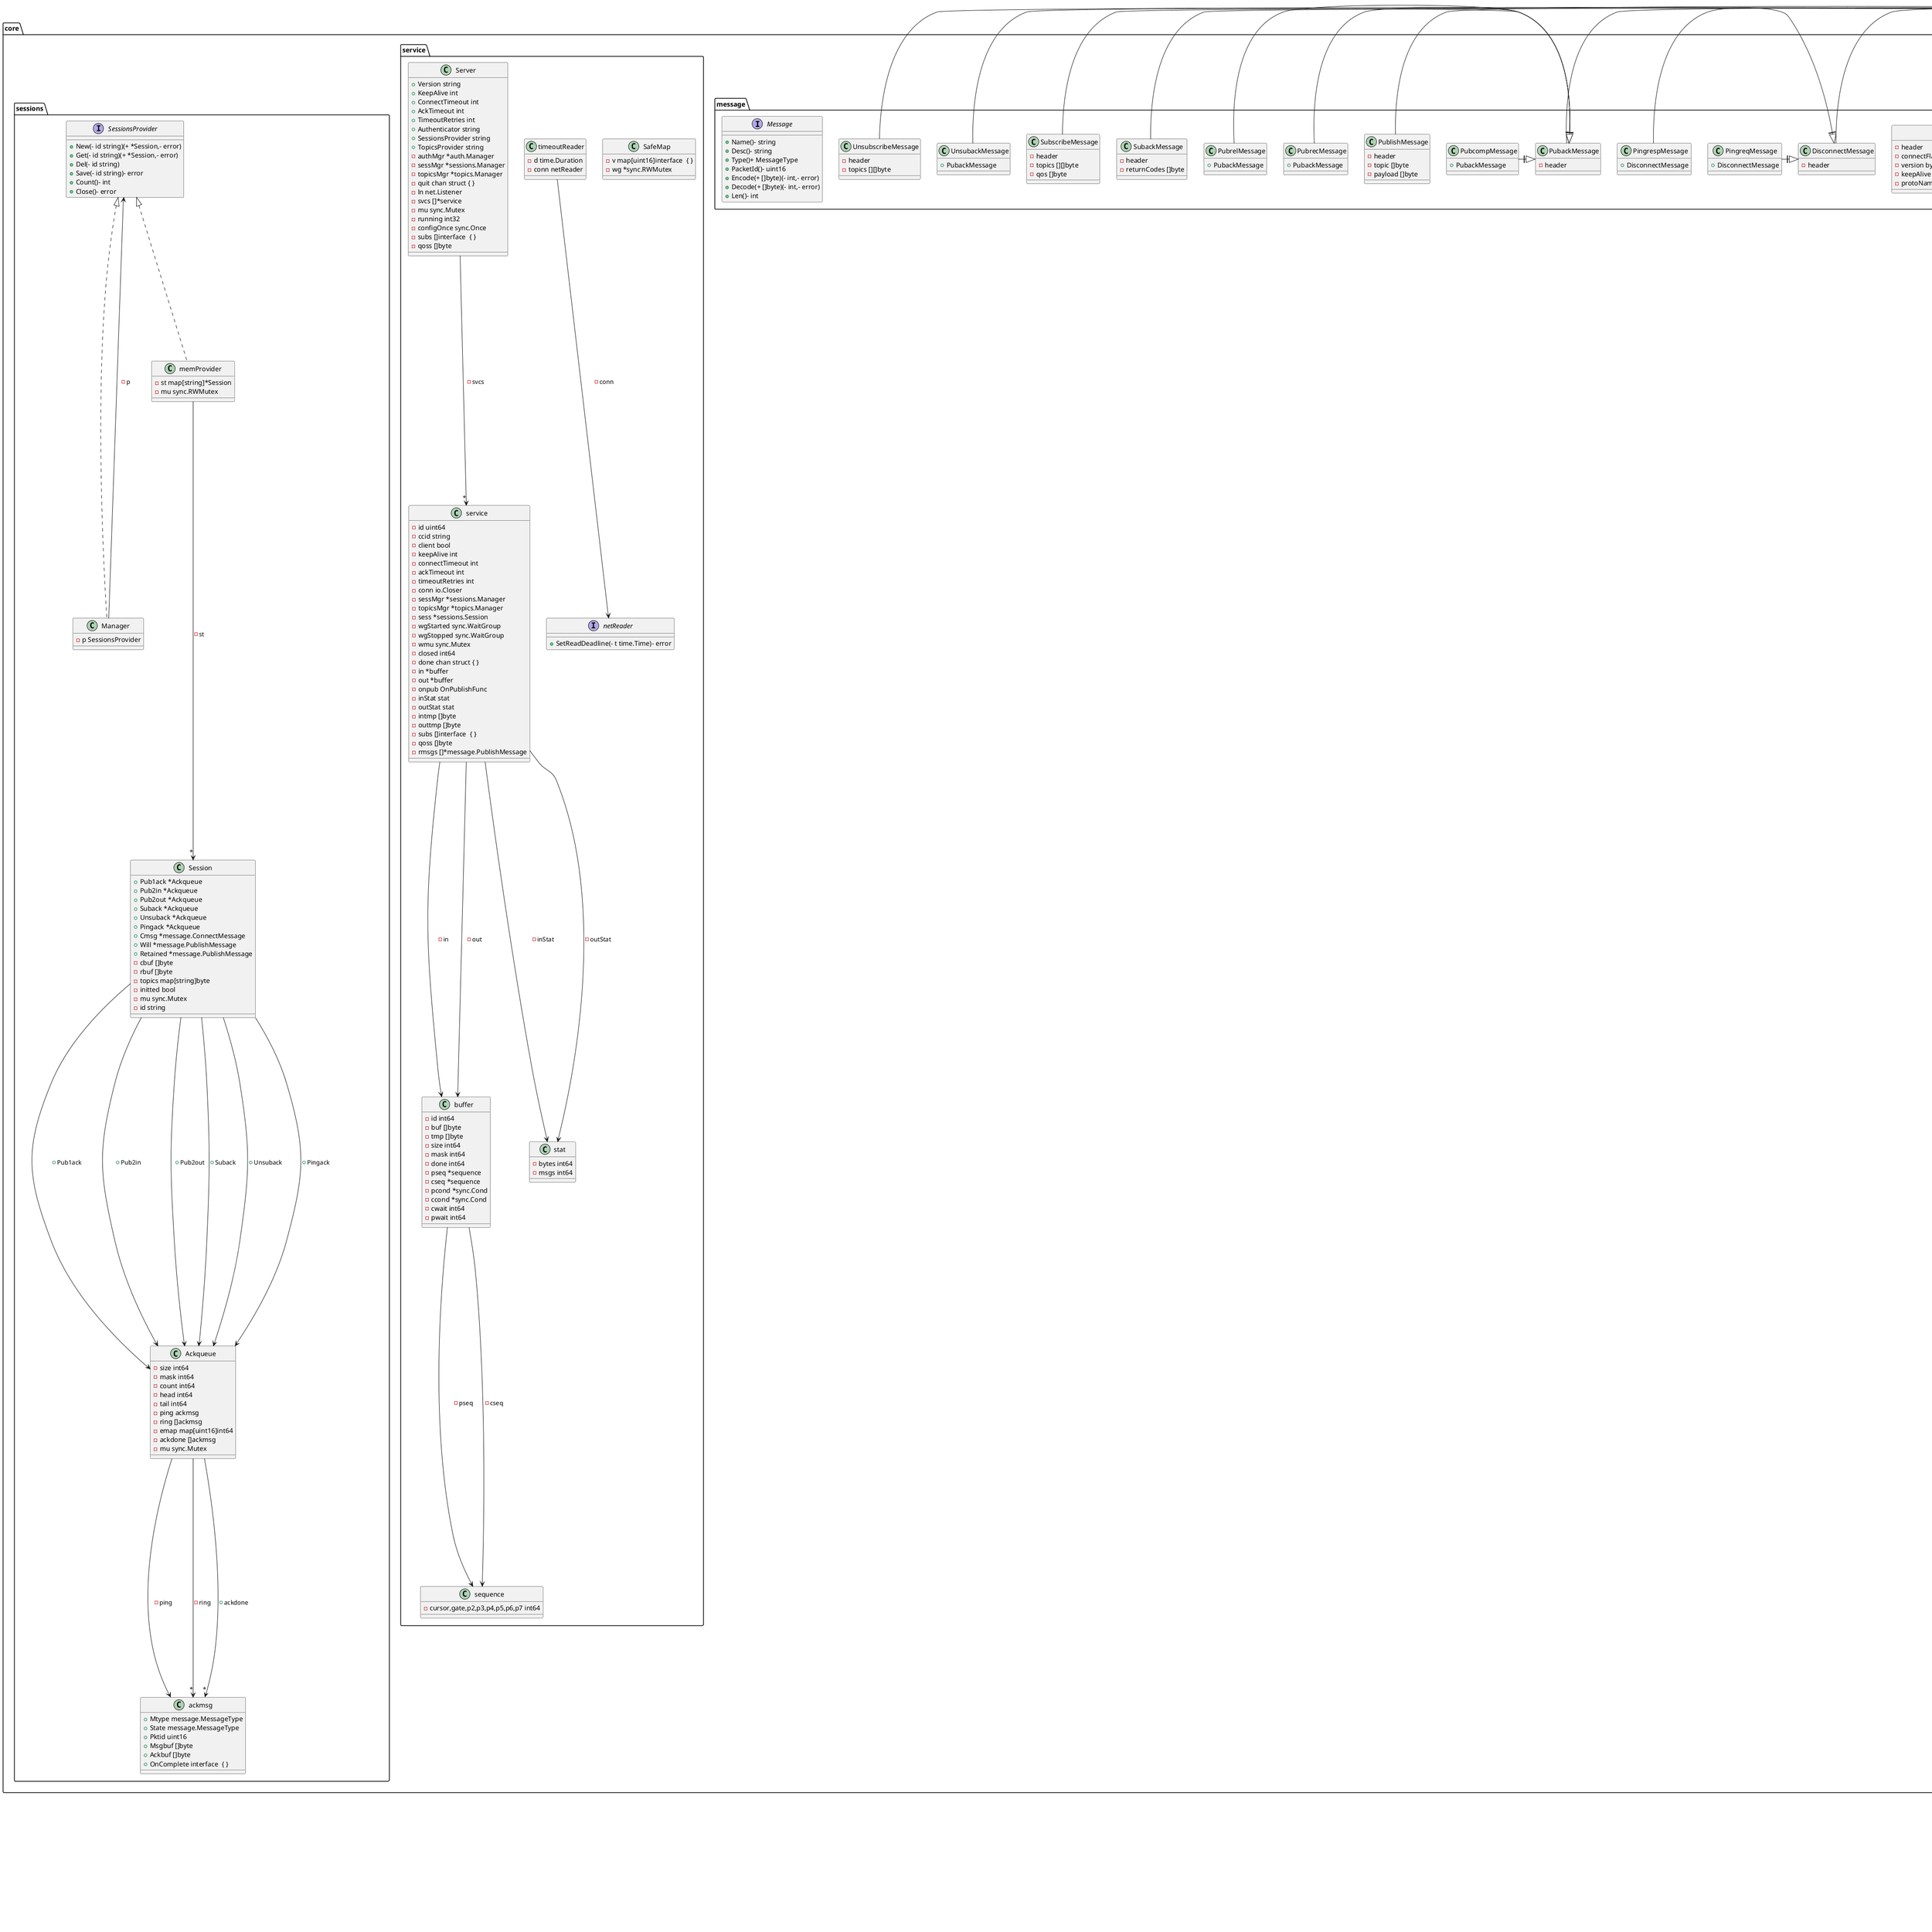 @startuml
namespace core {}
namespace store {}
namespace logger {}
namespace corev5 {}
namespace core.topics {}
namespace core.cluster {}
namespace corev5.authv5 {}
namespace corev5.topicsv5 {}
namespace config {
 class SIConfig {
  + ServerVersion string
  + Log Log
  + Broker Broker
  + Cluster Cluster
  + DefaultConfig DefaultConfig
  + Store Store
  + PProf PProf
} 
}
namespace config {
 class Log {
  + Level string
} 
}
namespace config {
 class PProf {
  + Open bool
  + Port int64
} 
}
namespace config {
 class Broker {
  + TcpAddr string
  + TcpTLSOpen bool
  + WsAddr string
  + WsPath string
  + WssAddr string
  + WssCertPath string
  + WssKeyPath string
  + Ca string
} 
}
namespace config {
 class Cluster {
  + Enabled bool
  + ClusterName string
  + ClusterHost string
  + ClusterPort int
  + ClusterTLS bool
  + ServerCertFile string
  + ServerKeyFile string
  + ClientCertFile string
  + ClientKeyFile string
} 
}
namespace config {
 class Connect {
  + Keepalive int
  + WriteTimeout int
  + ConnectTimeout int
  + AckTimeout int
  + TimeoutRetries int
} 
}
namespace config {
 class Provider {
  + SessionsProvider string
  + TopicsProvider string
  + Authenticator string
} 
}
namespace config {
 class DefaultConfig {
  + Connect Connect
  + Provider Provider
  + Auth Auth
  + Server Server
} 
}
namespace config {
 class Auth {
  + Allows []string
} 
}
namespace config {
 class Server {
  + Redirects []string
  + RedirectOpen bool
  + RedirectIsForEver bool
} 
}
namespace config {
 class Mysql {
  + Source string
  + PoolSize int
} 
}
namespace config {
 class Redis {
  + Source string
  + Db int
  + PoolSize int
} 
}
namespace config {
 class Store {
  + Mysql Mysql
  + Redis Redis
} 
}
namespace core.auth {
 class Manager {
  - p Authenticator
} 
}
namespace core.message {
 class ConnackMessage {
  - header
  - sessionPresent bool
  - returnCode ConnackCode
} 
}
namespace core.message {
 class ConnectMessage {
  - header
  - connectFlags byte
  - version byte
  - keepAlive uint16
  - protoName,clientId,willTopic,willMessage,username,password []byte
} 
}
namespace core.message {
 class DisconnectMessage {
  - header
} 
}
namespace core.message {
 class header {
  - remlen int32
  - mtypeflags []byte
  - packetId []byte
  - dbuf []byte
  - dirty bool
} 
}
namespace core.message {
 class PingreqMessage {
  + DisconnectMessage
} 
}
namespace core.message {
 class PingrespMessage {
  + DisconnectMessage
} 
}
namespace core.message {
 class PubackMessage {
  - header
} 
}
namespace core.message {
 class PubcompMessage {
  + PubackMessage
} 
}
namespace core.message {
 class PublishMessage {
  - header
  - topic []byte
  - payload []byte
} 
}
namespace core.message {
 class PubrecMessage {
  + PubackMessage
} 
}
namespace core.message {
 class PubrelMessage {
  + PubackMessage
} 
}
namespace core.message {
 class SubackMessage {
  - header
  - returnCodes []byte
} 
}
namespace core.message {
 class SubscribeMessage {
  - header
  - topics [][]byte
  - qos []byte
} 
}
namespace core.message {
 class UnsubackMessage {
  + PubackMessage
} 
}
namespace core.message {
 class UnsubscribeMessage {
  - header
  - topics [][]byte
} 
}
namespace core.service {
 class sequence {
  - cursor,gate,p2,p3,p4,p5,p6,p7 int64
} 
}
namespace core.service {
 class buffer {
  - id int64
  - buf []byte
  - tmp []byte
  - size int64
  - mask int64
  - done int64
  - pseq *sequence
  - cseq *sequence
  - pcond *sync.Cond
  - ccond *sync.Cond
  - cwait int64
  - pwait int64
} 
}
namespace core.service {
 class SafeMap {
  - v map[uint16]interface  { }
  - wg *sync.RWMutex
} 
}
namespace core.service {
 class timeoutReader {
  - d time.Duration
  - conn netReader
} 
}
namespace core.service {
 class Server {
  + Version string
  + KeepAlive int
  + ConnectTimeout int
  + AckTimeout int
  + TimeoutRetries int
  + Authenticator string
  + SessionsProvider string
  + TopicsProvider string
  - authMgr *auth.Manager
  - sessMgr *sessions.Manager
  - topicsMgr *topics.Manager
  - quit chan struct { }
  - ln net.Listener
  - svcs []*service
  - mu sync.Mutex
  - running int32
  - configOnce sync.Once
  - subs []interface  { }
  - qoss []byte
} 
}
namespace core.service {
 class stat {
  - bytes int64
  - msgs int64
} 
}
namespace core.service {
 class service {
  - id uint64
  - ccid string
  - client bool
  - keepAlive int
  - connectTimeout int
  - ackTimeout int
  - timeoutRetries int
  - conn io.Closer
  - sessMgr *sessions.Manager
  - topicsMgr *topics.Manager
  - sess *sessions.Session
  - wgStarted sync.WaitGroup
  - wgStopped sync.WaitGroup
  - wmu sync.Mutex
  - closed int64
  - done chan struct { }
  - in *buffer
  - out *buffer
  - onpub OnPublishFunc
  - inStat stat
  - outStat stat
  - intmp []byte
  - outtmp []byte
  - subs []interface  { }
  - qoss []byte
  - rmsgs []*message.PublishMessage
} 
}
namespace core.sessions {
 class ackmsg {
  + Mtype message.MessageType
  + State message.MessageType
  + Pktid uint16
  + Msgbuf []byte
  + Ackbuf []byte
  + OnComplete interface  { }
} 
}
namespace core.sessions {
 class Ackqueue {
  - size int64
  - mask int64
  - count int64
  - head int64
  - tail int64
  - ping ackmsg
  - ring []ackmsg
  - emap map[uint16]int64
  - ackdone []ackmsg
  - mu sync.Mutex
} 
}
namespace core.sessions {
 class memProvider {
  - st map[string]*Session
  - mu sync.RWMutex
} 
}
namespace core.sessions {
 class Session {
  + Pub1ack *Ackqueue
  + Pub2in *Ackqueue
  + Pub2out *Ackqueue
  + Suback *Ackqueue
  + Unsuback *Ackqueue
  + Pingack *Ackqueue
  + Cmsg *message.ConnectMessage
  + Will *message.PublishMessage
  + Retained *message.PublishMessage
  - cbuf []byte
  - rbuf []byte
  - topics map[string]byte
  - initted bool
  - mu sync.Mutex
  - id string
} 
}
namespace core.sessions {
 class Manager {
  - p SessionsProvider
} 
}
namespace core.topics {
 class memTopics {
  - smu sync.RWMutex
  - sroot *snode
  - rmu sync.RWMutex
  - rroot *rnode
  - share share.ShareTopicsProvider
  - sys sys.SysTopicsProvider
} 
}
namespace core.topics {
 class snode {
  - subs []interface  { }
  - qos []byte
  - snodes map[string]*snode
} 
}
namespace core.topics {
 class rnode {
  - msg *message.PublishMessage
  - buf []byte
  - rnodes map[string]*rnode
} 
}
namespace core.topics.share {
 class memTopics {
  - smu sync.RWMutex
  - sroot *snode
  - rmu sync.RWMutex
  - rroot *rnode
} 
}
namespace core.topics.share {
 class sins {
  - subs []interface  { }
  - qos []byte
} 
}
namespace core.topics.share {
 class snode {
  - shares map[string]*sins
  - snodes map[string]*snode
} 
}
namespace core.topics.share {
 class rnode {
  - msg *message.PublishMessage
  - buf []byte
  - rnodes map[string]*rnode
} 
}
namespace core.topics.share {
 class Manager {
  - p ShareTopicsProvider
} 
}
namespace core.topics.sys {
 class memTopics {
  - smu sync.RWMutex
  - sroot *rSnode
  - rmu sync.RWMutex
  - rroot *rRnode
} 
}
namespace core.topics.sys {
 class rSnode {
  - subs []interface  { }
  - qos []byte
  - rsnodes map[string]*rSnode
} 
}
namespace core.topics.sys {
 class rRnode {
  - msg *message.PublishMessage
  - buf []byte
  - rrnodes map[string]*rRnode
} 
}
namespace core.topics.sys {
 class Manager {
  - p SysTopicsProvider
} 
}
namespace core.topics {
 class Manager {
  - p TopicsProvider
} 
}
namespace corev5.authv5 {
 class Manager {
  - p Authenticator
} 
}
namespace corev5.authv5.authplus {
 class Manager {
  - p AuthPlus
} 
}
namespace corev5.authv5.authplus {
 class defaultAuth {
  - i int
} 
}
namespace corev5.messagev5 {
 class AuthMessage {
  - header
  - reasonCode ReasonCode
  - propertiesLen uint32
  - authMethod []byte
  - authData []byte
  - reasonStr []byte
  - userProperty [][]byte
} 
}
namespace corev5.messagev5 {
 class ConnackMessage {
  - header
  - sessionPresent bool
  - reasonCode ReasonCode
  - propertiesLen uint32
  - sessionExpiryInterval uint32
  - receiveMaximum uint16
  - maxQos byte
  - retainAvailable byte
  - maxPacketSize uint32
  - assignedIdentifier []byte
  - topicAliasMax uint16
  - reasonStr []byte
  - userProperties [][]byte
  - wildcardSubscriptionAvailable byte
  - subscriptionIdentifierAvailable byte
  - sharedSubscriptionAvailable byte
  - serverKeepAlive uint16
  - responseInformation []byte
  - serverReference []byte
  - authMethod []byte
  - authData []byte
} 
}
namespace corev5.messagev5 {
 class ConnectMessage {
  - header
  - connectFlags byte
  - version byte
  - keepAlive uint16
  - protoName,clientId,willTopic,willMessage,username,password []byte
  - propertiesLen uint32
  - sessionExpiryInterval uint32
  - receiveMaximum uint16
  - maxPacketSize uint32
  - topicAliasMax uint16
  - requestRespInfo byte
  - requestProblemInfo byte
  - userProperty [][]byte
  - authMethod []byte
  - authData []byte
  - willPropertiesLen uint32
  - willDelayInterval uint32
  - payloadFormatIndicator byte
  - willMsgExpiryInterval uint32
  - contentType []byte
  - willUserProperty [][]byte
  - responseTopic []byte
  - correlationData []byte
} 
}
namespace corev5.messagev5 {
 class DisconnectMessage {
  - header
  - reasonCode ReasonCode
  - propertyLen uint32
  - sessionExpiryInterval uint32
  - reasonStr []byte
  - serverReference []byte
  - userProperty [][]byte
} 
}
namespace corev5.messagev5 {
 class header {
  - remlen int32
  - mtypeflags []byte
  - packetId []byte
  - dbuf []byte
  - dirty bool
} 
}
namespace corev5.messagev5 {
 class PingreqMessage {
  - header
} 
}
namespace corev5.messagev5 {
 class PingrespMessage {
  - header
} 
}
namespace corev5.messagev5 {
 class PubackMessage {
  - header
  - reasonCode ReasonCode
  - propertyLen uint32
  - reasonStr []byte
  - userProperty [][]byte
} 
}
namespace corev5.messagev5 {
 class PubcompMessage {
  + PubackMessage
} 
}
namespace corev5.messagev5 {
 class PublishMessage {
  - header
  - topic []byte
  - propertiesLen uint32
  - payloadFormatIndicator byte
  - messageExpiryInterval uint32
  - topicAlias uint16
  - responseTopic []byte
  - correlationData []byte
  - userProperty [][]byte
  - subscriptionIdentifier uint32
  - contentType []byte
  - payload []byte
} 
}
namespace corev5.messagev5 {
 class PubrecMessage {
  + PubackMessage
} 
}
namespace corev5.messagev5 {
 class PubrelMessage {
  + PubackMessage
} 
}
namespace corev5.messagev5 {
 class SubackMessage {
  - header
  - propertiesLen uint32
  - reasonStr []byte
  - userProperty [][]byte
  - reasonCodes []byte
} 
}
namespace corev5.messagev5 {
 class SubscribeMessage {
  - header
  - propertiesLen uint32
  - subscriptionIdentifier uint32
  - userProperty [][]byte
  - topics [][]byte
  - qos []byte
} 
}
namespace corev5.messagev5 {
 class UnsubackMessage {
  - header
  - propertyLen uint32
  - reasonStr []byte
  - userProperty [][]byte
  - reasonCodes []byte
} 
}
namespace corev5.messagev5 {
 class UnsubscribeMessage {
  - header
  - propertyLen uint32
  - userProperty [][]byte
  - topics [][]byte
} 
}
namespace corev5.model {
 class Session {
  - clientId string
  - status Status
  - offlineTime int64
} 
}
namespace corev5.model {
 class Subscription {
  - clientId string
  - qos int
  - topic string
} 
}
namespace corev5.servicev5 {
 class sequence {
  - cursor,gate,p2,p3,p4,p5,p6,p7 int64
} 
}
namespace corev5.servicev5 {
 class buffer {
  - id int64
  - buf []byte
  - tmp []byte
  - size int64
  - mask int64
  - done int64
  - pseq *sequence
  - cseq *sequence
  - pcond *sync.Cond
  - ccond *sync.Cond
  - cwait int64
  - pwait int64
} 
}
namespace corev5.servicev5 {
 class Client {
  + KeepAlive int
  + ConnectTimeout int
  + AuthPlus authplus.AuthPlus
  + AckTimeout int
  + TimeoutRetries int
  - svc *service
} 
}
namespace corev5.servicev5 {
 class SafeMap {
  - v map[uint16]interface  { }
  - wg *sync.RWMutex
} 
}
namespace corev5.servicev5 {
 class timeoutWriter {
  - d time.Duration
  - conn netWriter
} 
}
namespace corev5.servicev5 {
 class timeoutReader {
  - d time.Duration
  - conn netReader
} 
}
namespace corev5.servicev5 {
 class Server {
  + Version string
  + ConFig *config.SIConfig
  + KeepAlive int
  + WriteTimeout int
  + ConnectTimeout int
  + AckTimeout int
  + TimeoutRetries int
  + Authenticator string
  + SessionsProvider string
  + TopicsProvider string
  + AuthPlusProvider []string
  - authMgr *authv5.Manager
  - authPlusAllows map[string]*authplus.Manager
  - sessMgr *sessionsv5.Manager
  - topicsMgr *topicsv5.Manager
  - quit chan struct { }
  - ln net.Listener
  - svcs []*service
  - mu sync.Mutex
  - running int32
  - configOnce sync.Once
  - subs []interface  { }
  - qoss []byte
} 
}
namespace corev5.servicev5 {
 class stat {
  - bytes int64
  - msgs int64
} 
}
namespace corev5.servicev5 {
 class service {
  - id uint64
  - ccid string
  - client bool
  - keepAlive int
  - writeTimeout int
  - connectTimeout int
  - ackTimeout int
  - timeoutRetries int
  - conn io.Closer
  - sessMgr *sessionsv5.Manager
  - topicsMgr *topicsv5.Manager
  - sess sessionsv5.Session
  - wgStarted sync.WaitGroup
  - wgStopped sync.WaitGroup
  - wmu sync.Mutex
  - closed int64
  - done chan struct { }
  - in *buffer
  - out *buffer
  - onpub OnPublishFunc
  - inStat stat
  - outStat stat
  - intmp []byte
  - outtmp []byte
  - subs []interface  { }
  - qoss []byte
  - rmsgs []*messagev5.PublishMessage
} 
}
namespace corev5.sessionsv5 {
 class ackmsg {
  + Mtype messagev5.MessageType
  + State messagev5.MessageType
  + Pktid uint16
  + Msgbuf []byte
  + Ackbuf []byte
  + OnComplete interface  { }
} 
}
namespace corev5.sessionsv5 {
 class ackqueue {
  - size int64
  - mask int64
  - count int64
  - head int64
  - tail int64
  - ping ackmsg
  - ring []ackmsg
  - emap map[uint16]int64
  - ackdone []ackmsg
  - mu sync.Mutex
} 
}
namespace corev5.sessionsv5 {
 class memProvider {
  - st map[string]Session
  - mu sync.RWMutex
} 
}
namespace corev5.sessionsv5 {
 class session {
  - pub1ack Ackqueue
  - pub2in Ackqueue
  - pub2out Ackqueue
  - suback Ackqueue
  - unsuback Ackqueue
  - pingack Ackqueue
  - cmsg *messagev5.ConnectMessage
  - will *messagev5.PublishMessage
  - retained *messagev5.PublishMessage
  - cbuf []byte
  - rbuf []byte
  - topics map[string]byte
  - initted bool
  - mu sync.Mutex
  - id string
} 
}
namespace corev5.sessionsv5 {
 class Manager {
  - p SessionsProvider
} 
}
namespace corev5.topicsv5 {
 class memTopics {
  - smu sync.RWMutex
  - sroot *snode
  - rmu sync.RWMutex
  - rroot *rnode
  - share share.ShareTopicsProvider
  - sys sys.SysTopicsProvider
} 
}
namespace corev5.topicsv5 {
 class snode {
  - subs []interface  { }
  - qos []byte
  - snodes map[string]*snode
} 
}
namespace corev5.topicsv5 {
 class rnode {
  - msg *messagev5.PublishMessage
  - buf []byte
  - rnodes map[string]*rnode
} 
}
namespace corev5.topicsv5.share {
 class memTopics {
  - smu sync.RWMutex
  - sroot *snode
  - rmu sync.RWMutex
  - rroot *rnode
} 
}
namespace corev5.topicsv5.share {
 class sins {
  - subs []interface  { }
  - qos []byte
} 
}
namespace corev5.topicsv5.share {
 class snode {
  - shares map[string]*sins
  - snodes map[string]*snode
} 
}
namespace corev5.topicsv5.share {
 class rnode {
  - msg *messagev5.PublishMessage
  - buf []byte
  - rnodes map[string]*rnode
} 
}
namespace corev5.topicsv5.share {
 class Manager {
  - p ShareTopicsProvider
} 
}
namespace corev5.topicsv5.sys {
 class memTopics {
  - smu sync.RWMutex
  - sroot *rSnode
  - rmu sync.RWMutex
  - rroot *rRnode
} 
}
namespace corev5.topicsv5.sys {
 class rSnode {
  - subs []interface  { }
  - qos []byte
  - rsnodes map[string]*rSnode
} 
}
namespace corev5.topicsv5.sys {
 class rRnode {
  - msg *messagev5.PublishMessage
  - buf []byte
  - rrnodes map[string]*rRnode
} 
}
namespace corev5.topicsv5.sys {
 class Manager {
  - p SysTopicsProvider
} 
}
namespace corev5.topicsv5 {
 class Manager {
  - p TopicsProvider
} 
}
namespace logger {
 class buffer {
  - bytes.Buffer
  - tmp []byte
  - next *buffer
} 
}
namespace logger.logs {
 class AdamLog {
  - zap *zap.Logger
  + *zap.SugaredLogger
} 
}
namespace redis {
 class Redis {
  - rc redis.Conn
} 
}
namespace redis {
 class Group {
  - sync.Mutex
  - m map[string]*call
} 
}
namespace redis {
 class call {
  - wg sync.WaitGroup
  - val interface  { }
  - err error
  - released bool
  - dups int
  - chans []chan Result
} 
}
namespace redis {
 class Result {
  + Val interface  { }
  + Err error
  + Dups int
} 
}
namespace redis {
 class panicError {
  - err string
} 
}
namespace redis {
 class runtimeError {
  - err string
} 
}
namespace redis {
 class tn {
  - v *ShareNameInfo
  + *time.Timer
} 
}
namespace redis {
 class cacheInfo {
  - sync.RWMutex
  - global
} 
}
namespace redis {
 class ShareNameInfo {
  - sync.RWMutex
  + V map[string]map[string]int
  - t map[string]int
} 
}
namespace store.db {
 class mysqlSessionStore {
  - client *gorm.DB
} 
}
namespace store.po {
 class Pack {
  + Id uint64
  + ClientId string
  + PkId int
  + PTime int64
} 
}
namespace store.po {
 class PubMsg {
  + Id int64
  + ClientId string
  + PkId uint
  + MTypeFlags int
  + Topic string
  + PayloadFormatIndicator int8
  + MsgExpiryInterval uint64
  + TopicAlias uint
  + ResponseTopic string
  + CorrelationData string
  + UserProperty string
  + SubIdentifier int64
  + ContentType string
  + Payload string
  + PTime int64
} 
}
namespace store.po {
 class RetainMsg {
  + Id int64
  + ClientId string
  + PkId uint
  + MTypeFlags int
  + Topic string
  + PayloadFormatIndicator int8
  + MsgExpiryInterval uint64
  + TopicAlias uint
  + ResponseTopic string
  + CorrelationData string
  + UserProperty string
  + SubIdentifier int64
  + ContentType string
  + Payload string
  + RTime int64
} 
}
namespace store.po {
 class Sub {
  + Id uint64
  + ClientId string
  + Topic string
  + Qos uint8
  + SubIdentifier uint
  + STime int64
} 
}
namespace store.po {
 class WillMsg {
  + Id int64
  + ClientId string
  + PkId uint
  + MTypeFlags int
  + Topic string
  + PayloadFormatIndicator int8
  + MsgExpiryInterval uint64
  + TopicAlias uint
  + ResponseTopic string
  + CorrelationData string
  + UserProperty string
  + SubIdentifier int64
  + ContentType string
  + Payload string
  + OfflineTime int64
  + WTime int64
} 
}
namespace store.po {
 class Session {
  + Id uint64
  + ClientId string
  + Status uint8
  + OfflineTime int64
} 
}
namespace core.auth {
 interface Authenticator  {
  + Authenticate(- id string,- cred interface  { })- error
} 
}
namespace core.cluster.share_topic {
 interface ClusterShareTopicData  {
  + GetData()- interface  { }
  + SelectShare()- map[string][]string
} 
}
namespace core.cluster.share_topic {
 interface ShareTopic  {
  + SubShare(- topic,shareName,nodeName string)- bool
  + UnSubShare(- topic,shareName,nodeName string)- bool
  + GetTopicShare(- topic string)(+ ClusterShareTopicData,- error)
  + DelTopic(- topic string)- error
  + DelNode(- old map[string][]string,- nodeName string)- error
} 
}
namespace core.message {
 interface Message  {
  + Name()- string
  + Desc()- string
  + Type()+ MessageType
  + PacketId()- uint16
  + Encode(+ []byte)(- int,- error)
  + Decode(+ []byte)(- int,- error)
  + Len()- int
} 
}
namespace core.service {
 interface netReader  {
  + SetReadDeadline(- t time.Time)- error
} 
}
namespace core.sessions {
 interface SessionsProvider  {
  + New(- id string)(+ *Session,- error)
  + Get(- id string)(+ *Session,- error)
  + Del(- id string)
  + Save(- id string)- error
  + Count()- int
  + Close()- error
} 
}
namespace core.topics.share {
 interface ShareTopicsProvider  {
  + Subscribe(- topic,shareName []byte,- qos byte,- subscriber interface  { })(- byte,- error)
  + Unsubscribe(- topic,shareName []byte,- subscriber interface  { })- error
  + Subscribers(- topic,shareName []byte,- qos byte,- subs *[]interface  { },- qoss *[]byte)- error
  + AllSubInfo()(- map[string][]string,- error)
  + Retain(- msg *message.PublishMessage,- shareName []byte)- error
  + Retained(- topic,shareName []byte,- msgs *[]*message.PublishMessage)- error
  + Close()- error
} 
}
namespace core.topics.sys {
 interface SysTopicsProvider  {
  + Subscribe(- topic []byte,- qos byte,- subscriber interface  { })(- byte,- error)
  + Unsubscribe(- topic []byte,- subscriber interface  { })- error
  + Subscribers(- topic []byte,- qos byte,- subs *[]interface  { },- qoss *[]byte)- error
  + Retain(- msg *message.PublishMessage)- error
  + Retained(- topic []byte,- msgs *[]*message.PublishMessage)- error
  + Close()- error
} 
}
namespace core.topics {
 interface TopicsProvider  {
  + Subscribe(- topic []byte,- qos byte,- subscriber interface  { })(- byte,- error)
  + Unsubscribe(- topic []byte,- subscriber interface  { })- error
  + Subscribers(- topic []byte,- qos byte,- subs *[]interface  { },- qoss *[]byte,- svc bool,- shareName string,- onlyShare bool)- error
  + AllSubInfo()(- map[string][]string,- error)
  + Retain(- msg *message.PublishMessage)- error
  + Retained(- topic []byte,- msgs *[]*message.PublishMessage)- error
  + Close()- error
} 
}
namespace corev5.authv5 {
 interface Authenticator  {
  + Authenticate(- id string,- cred interface  { })- error
} 
}
namespace corev5.authv5.authplus {
 interface AuthPlus  {
  + Verify(- authData []byte)(- d []byte,- continueAuth bool,- err error)
} 
}
namespace corev5.messagev5 {
 interface Message  {
  + Name()- string
  + Desc()- string
  + Type()+ MessageType
  + PacketId()- uint16
  + Encode(+ []byte)(- int,- error)
  + Decode(+ []byte)(- int,- error)
  + Len()- int
} 
}
namespace corev5.servicev5 {
 interface netReader  {
  + SetReadDeadline(- t time.Time)- error
} 
}
namespace corev5.servicev5 {
 interface netWriter  {
  + SetWriteDeadline(- t time.Time)- error
} 
}
namespace corev5.sessionsv5 {
 interface Ackqueue  {
  + Wait(- msg messagev5.Message,- onComplete interface  { })- error
  + Ack(- msg messagev5.Message)- error
  + Acked()+ []ackmsg
  + SetCluserTag(- pktid uint16)- bool
  + Acked02()+ []ackmsg
} 
}
namespace corev5.sessionsv5 {
 interface Session  {
  + Init(- msg *messagev5.ConnectMessage)- error
  + Update(- msg *messagev5.ConnectMessage)- error
  + RetainMessage(- msg *messagev5.PublishMessage)- error
  + AddTopic(- topic string,- qos byte)- error
  + RemoveTopic(- topic string)- error
  + Topics()(+ []string,+ []byte,- error)
  + ID()- string
  + IDs()+ []byte
  + Cmsg()+ *messagev5.ConnectMessage
  + Will()+ *messagev5.PublishMessage
  + Retained()+ *messagev5.PublishMessage
  + Pub1ack()+ Ackqueue
  + Pub2in()+ Ackqueue
  + Pub2out()+ Ackqueue
  + Suback()+ Ackqueue
  + Unsuback()+ Ackqueue
  + Pingack()+ Ackqueue
} 
}
namespace corev5.sessionsv5 {
 interface SessionsProvider  {
  + New(- id string)(+ Session,- error)
  + Get(- id string)(+ Session,- error)
  + Del(- id string)
  + Save(- id string)- error
  + Count()- int
  + Close()- error
} 
}
namespace corev5.topicsv5.share {
 interface ShareTopicsProvider  {
  + Subscribe(- topic,shareName []byte,- qos byte,- subscriber interface  { })(- byte,- error)
  + Unsubscribe(- topic,shareName []byte,- subscriber interface  { })- error
  + Subscribers(- topic,shareName []byte,- qos byte,- subs *[]interface  { },- qoss *[]byte)- error
  + AllSubInfo()(- map[string][]string,- error)
  + Retain(- msg *messagev5.PublishMessage,- shareName []byte)- error
  + Retained(- topic,shareName []byte,- msgs *[]*messagev5.PublishMessage)- error
  + Close()- error
} 
}
namespace corev5.topicsv5.sys {
 interface SysTopicsProvider  {
  + Subscribe(- topic []byte,- qos byte,- subscriber interface  { })(- byte,- error)
  + Unsubscribe(- topic []byte,- subscriber interface  { })- error
  + Subscribers(- topic []byte,- qos byte,- subs *[]interface  { },- qoss *[]byte)- error
  + Retain(- msg *messagev5.PublishMessage)- error
  + Retained(- topic []byte,- msgs *[]*messagev5.PublishMessage)- error
  + Close()- error
} 
}
namespace corev5.topicsv5 {
 interface TopicsProvider  {
  + Subscribe(- topic []byte,- qos byte,- subscriber interface  { })(- byte,- error)
  + Unsubscribe(- topic []byte,- subscriber interface  { })- error
  + Subscribers(- topic []byte,- qos byte,- subs *[]interface  { },- qoss *[]byte,- svc bool,- shareName string,- onlyShare bool)- error
  + AllSubInfo()(- map[string][]string,- error)
  + Retain(- msg *messagev5.PublishMessage)- error
  + Retained(- topic []byte,- msgs *[]*messagev5.PublishMessage)- error
  + Close()- error
} 
}
namespace store {
 interface MessageStore  {
  + Start(- config config.SIConfig)- error
  + Stop()- error
  + StoreWillMessage(- clientId string,- message messagev5.Message)- error
  + ClearWillMessage(- clientId string)- error
  + GetWillMessage(- clientId string)(- messagev5.Message,- error)
  + StoreRetainMessage(- topic string,- message messagev5.Message)- error
  + ClearRetainMessage(- topic string)- error
  + GetRetainMessage(- topic string)(- messagev5.Message,- error)
  + GetAllRetainMsg()(+ []messagev5.Message,- error)
} 
}
namespace store {
 interface SessionStore  {
  + Start(- config config.SIConfig)- error
  + Stop()- error
  + GetSession(- clientId string)(- model.Session,- error)
  + StoreSession(- clientId string,- session model.Session)- error
  + ClearSession(- clientId string,- clearOfflineMsg bool)- error
  + StoreSubscription(- clientId string,- subscription model.Subscription)- error
  + DelSubscription(- client,topic string)- error
  + ClearSubscription(- clientId string)- error
  + GetSubscriptions(- clientId string)(+ []model.Subscription,- error)
  + CacheInflowMsg(- clientId string,- message messagev5.Message)- error
  + ReleaseInflowMsg(- clientId string,- msgId int64)(- messagev5.Message,- error)
  + GetAllInflowMsg(- clientId string)(+ []messagev5.Message,- error)
  + CacheOutflowMsg(- client string,- message messagev5.Message)- error
  + GetAllOutflowMsg(- clientId string)(- messagev5.Message,- error)
  + ReleaseOutflowMsg(- clientId string,- msgId int64)(- messagev5.Message,- error)
  + CacheOutflowSecMsgId(- clientId string,- msgId int64)- error
  + GetAllOutflowSecMsg(- clientId string)(+ []int64,- error)
  + ReleaseOutflowSecMsgId(- clientId string,- msgId int64)- error
  + StoreOfflineMsg(- clientId string,- message messagev5.Message)- error
  + GetAllOfflineMsg(- clientId string)(+ []messagev5.Message,- error)
  + ClearOfflineMsgs(- clientId string)- error
  + ClearOfflineMsgById(- clientId string,- msgIds []int64)- error
} 
}
config.SIConfig ---> config.Log : + Log
config.SIConfig ---> config.Broker : + Broker
config.SIConfig ---> config.Cluster : + Cluster
config.SIConfig ---> config.DefaultConfig : + DefaultConfig
config.SIConfig ---> config.Store : + Store
config.SIConfig ---> config.PProf : + PProf
config.DefaultConfig ---> config.Connect : + Connect
config.DefaultConfig ---> config.Provider : + Provider
config.DefaultConfig ---> config.Auth : + Auth
config.DefaultConfig ---> config.Server : + Server
config.Store ---> config.Mysql : + Mysql
config.Store ---> config.Redis : + Redis
core.message.ConnackMessage -||> core.message.header
core.message.ConnectMessage -||> core.message.header
core.message.DisconnectMessage -||> core.message.header
core.message.PingreqMessage -||> core.message.DisconnectMessage
core.message.PingrespMessage -||> core.message.DisconnectMessage
core.message.PubackMessage -||> core.message.header
core.message.PubcompMessage -||> core.message.PubackMessage
core.message.PublishMessage -||> core.message.header
core.message.PubrecMessage -||> core.message.PubackMessage
core.message.PubrelMessage -||> core.message.PubackMessage
core.message.SubackMessage -||> core.message.header
core.message.SubscribeMessage -||> core.message.header
core.message.UnsubackMessage -||> core.message.PubackMessage
core.message.UnsubscribeMessage -||> core.message.header
core.service.buffer ---> core.service.sequence : - pseq
core.service.buffer ---> core.service.sequence : - cseq
core.service.Server ---> "*" core.service.service : - svcs
core.service.service ---> core.service.buffer : - in
core.service.service ---> core.service.buffer : - out
core.service.service ---> core.service.stat : - inStat
core.service.service ---> core.service.stat : - outStat
core.sessions.Ackqueue ---> core.sessions.ackmsg : - ping
core.sessions.Ackqueue ---> "*" core.sessions.ackmsg : - ring
core.sessions.Ackqueue ---> "*" core.sessions.ackmsg : + ackdone
core.sessions.memProvider ---> "*" core.sessions.Session : - st
core.sessions.Session ---> core.sessions.Ackqueue : + Pub1ack
core.sessions.Session ---> core.sessions.Ackqueue : + Pub2in
core.sessions.Session ---> core.sessions.Ackqueue : + Pub2out
core.sessions.Session ---> core.sessions.Ackqueue : + Suback
core.sessions.Session ---> core.sessions.Ackqueue : + Unsuback
core.sessions.Session ---> core.sessions.Ackqueue : + Pingack
core.topics.memTopics ---> core.topics.snode : - sroot
core.topics.memTopics ---> core.topics.rnode : - rroot
core.topics.snode ---> "*" core.topics.snode : - snodes
core.topics.rnode ---> "*" core.topics.rnode : - rnodes
core.topics.share.memTopics ---> core.topics.share.snode : - sroot
core.topics.share.memTopics ---> core.topics.share.rnode : - rroot
core.topics.share.snode ---> "*" core.topics.share.sins : - shares
core.topics.share.snode ---> "*" core.topics.share.snode : - snodes
core.topics.share.rnode ---> "*" core.topics.share.rnode : - rnodes
core.topics.sys.memTopics ---> core.topics.sys.rSnode : - sroot
core.topics.sys.memTopics ---> core.topics.sys.rRnode : - rroot
core.topics.sys.rSnode ---> "*" core.topics.sys.rSnode : - rsnodes
core.topics.sys.rRnode ---> "*" core.topics.sys.rRnode : - rrnodes
corev5.messagev5.AuthMessage -||> corev5.messagev5.header
corev5.messagev5.ConnackMessage -||> corev5.messagev5.header
corev5.messagev5.ConnectMessage -||> corev5.messagev5.header
corev5.messagev5.DisconnectMessage -||> corev5.messagev5.header
corev5.messagev5.PingreqMessage -||> corev5.messagev5.header
corev5.messagev5.PingrespMessage -||> corev5.messagev5.header
corev5.messagev5.PubackMessage -||> corev5.messagev5.header
corev5.messagev5.PubcompMessage -||> corev5.messagev5.PubackMessage
corev5.messagev5.PublishMessage -||> corev5.messagev5.header
corev5.messagev5.PubrecMessage -||> corev5.messagev5.PubackMessage
corev5.messagev5.PubrelMessage -||> corev5.messagev5.PubackMessage
corev5.messagev5.SubackMessage -||> corev5.messagev5.header
corev5.messagev5.SubscribeMessage -||> corev5.messagev5.header
corev5.messagev5.UnsubackMessage -||> corev5.messagev5.header
corev5.messagev5.UnsubscribeMessage -||> corev5.messagev5.header
corev5.servicev5.buffer ---> corev5.servicev5.sequence : - pseq
corev5.servicev5.buffer ---> corev5.servicev5.sequence : - cseq
corev5.servicev5.Client ---> corev5.servicev5.service : - svc
corev5.servicev5.Server ---> "*" corev5.servicev5.service : - svcs
corev5.servicev5.service ---> corev5.servicev5.buffer : - in
corev5.servicev5.service ---> corev5.servicev5.buffer : - out
corev5.servicev5.service ---> corev5.servicev5.stat : - inStat
corev5.servicev5.service ---> corev5.servicev5.stat : - outStat
corev5.sessionsv5.ackqueue ---> corev5.sessionsv5.ackmsg : - ping
corev5.sessionsv5.ackqueue ---> "*" corev5.sessionsv5.ackmsg : - ring
corev5.sessionsv5.ackqueue ---> "*" corev5.sessionsv5.ackmsg : + ackdone
corev5.topicsv5.memTopics ---> corev5.topicsv5.snode : - sroot
corev5.topicsv5.memTopics ---> corev5.topicsv5.rnode : - rroot
corev5.topicsv5.snode ---> "*" corev5.topicsv5.snode : - snodes
corev5.topicsv5.rnode ---> "*" corev5.topicsv5.rnode : - rnodes
corev5.topicsv5.share.memTopics ---> corev5.topicsv5.share.snode : - sroot
corev5.topicsv5.share.memTopics ---> corev5.topicsv5.share.rnode : - rroot
corev5.topicsv5.share.snode ---> "*" corev5.topicsv5.share.sins : - shares
corev5.topicsv5.share.snode ---> "*" corev5.topicsv5.share.snode : - snodes
corev5.topicsv5.share.rnode ---> "*" corev5.topicsv5.share.rnode : - rnodes
corev5.topicsv5.sys.memTopics ---> corev5.topicsv5.sys.rSnode : - sroot
corev5.topicsv5.sys.memTopics ---> corev5.topicsv5.sys.rRnode : - rroot
corev5.topicsv5.sys.rSnode ---> "*" corev5.topicsv5.sys.rSnode : - rsnodes
corev5.topicsv5.sys.rRnode ---> "*" corev5.topicsv5.sys.rRnode : - rrnodes
logger.buffer ---> logger.buffer : - next
redis.Group ---> "*" redis.call : - m
redis.tn ---> redis.ShareNameInfo : - v
core.auth.Authenticator <|.. core.auth.Manager
core.auth.Authenticator <|.. corev5.authv5.Manager
core.sessions.SessionsProvider <|.. core.sessions.memProvider
core.sessions.SessionsProvider <|.. core.sessions.Manager
core.topics.share.ShareTopicsProvider <|.. core.topics.share.memTopics
core.topics.share.ShareTopicsProvider <|.. core.topics.share.Manager
core.topics.sys.SysTopicsProvider <|.. core.topics.sys.memTopics
core.topics.sys.SysTopicsProvider <|.. core.topics.sys.Manager
core.topics.TopicsProvider <|.. core.topics.memTopics
core.topics.TopicsProvider <|.. core.topics.Manager
corev5.authv5.Authenticator <|.. core.auth.Manager
corev5.authv5.Authenticator <|.. corev5.authv5.Manager
corev5.authv5.authplus.AuthPlus <|.. corev5.authv5.authplus.Manager
corev5.authv5.authplus.AuthPlus <|.. corev5.authv5.authplus.defaultAuth
corev5.sessionsv5.Ackqueue <|.. corev5.sessionsv5.ackqueue
corev5.sessionsv5.Session <|.. corev5.sessionsv5.session
corev5.sessionsv5.SessionsProvider <|.. corev5.sessionsv5.memProvider
corev5.sessionsv5.SessionsProvider <|.. corev5.sessionsv5.Manager
corev5.topicsv5.share.ShareTopicsProvider <|.. corev5.topicsv5.share.memTopics
corev5.topicsv5.share.ShareTopicsProvider <|.. corev5.topicsv5.share.Manager
corev5.topicsv5.sys.SysTopicsProvider <|.. corev5.topicsv5.sys.memTopics
corev5.topicsv5.sys.SysTopicsProvider <|.. corev5.topicsv5.sys.Manager
corev5.topicsv5.TopicsProvider <|.. corev5.topicsv5.memTopics
corev5.topicsv5.TopicsProvider <|.. corev5.topicsv5.Manager
store.SessionStore <|.. store.db.mysqlSessionStore
core.auth.Manager ---> core.auth.Authenticator : - p
core.service.timeoutReader ---> core.service.netReader : - conn
core.sessions.Manager ---> core.sessions.SessionsProvider : - p
core.topics.share.Manager ---> core.topics.share.ShareTopicsProvider : - p
core.topics.sys.Manager ---> core.topics.sys.SysTopicsProvider : - p
core.topics.Manager ---> core.topics.TopicsProvider : - p
corev5.authv5.Manager ---> corev5.authv5.Authenticator : - p
corev5.authv5.authplus.Manager ---> corev5.authv5.authplus.AuthPlus : - p
corev5.servicev5.timeoutWriter ---> corev5.servicev5.netWriter : - conn
corev5.servicev5.timeoutReader ---> corev5.servicev5.netReader : - conn
corev5.sessionsv5.Manager ---> corev5.sessionsv5.SessionsProvider : - p
corev5.topicsv5.share.Manager ---> corev5.topicsv5.share.ShareTopicsProvider : - p
corev5.topicsv5.sys.Manager ---> corev5.topicsv5.sys.SysTopicsProvider : - p
corev5.topicsv5.Manager ---> corev5.topicsv5.TopicsProvider : - p
@enduml